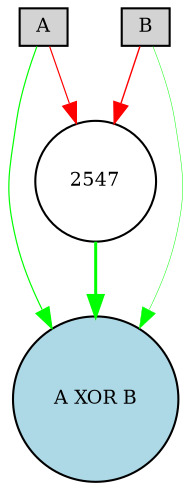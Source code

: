 digraph {
	node [fontsize=9 height=0.2 shape=circle width=0.2]
	A [fillcolor=lightgray shape=box style=filled]
	B [fillcolor=lightgray shape=box style=filled]
	"A XOR B" [fillcolor=lightblue style=filled]
	2547 [fillcolor=white style=filled]
	A -> 2547 [color=red penwidth=0.5689028620737424 style=solid]
	2547 -> "A XOR B" [color=green penwidth=1.4348884287452248 style=solid]
	B -> 2547 [color=red penwidth=0.6767442003008984 style=solid]
	A -> "A XOR B" [color=green penwidth=0.57091004873506 style=solid]
	B -> "A XOR B" [color=green penwidth=0.2324312634203373 style=solid]
}
